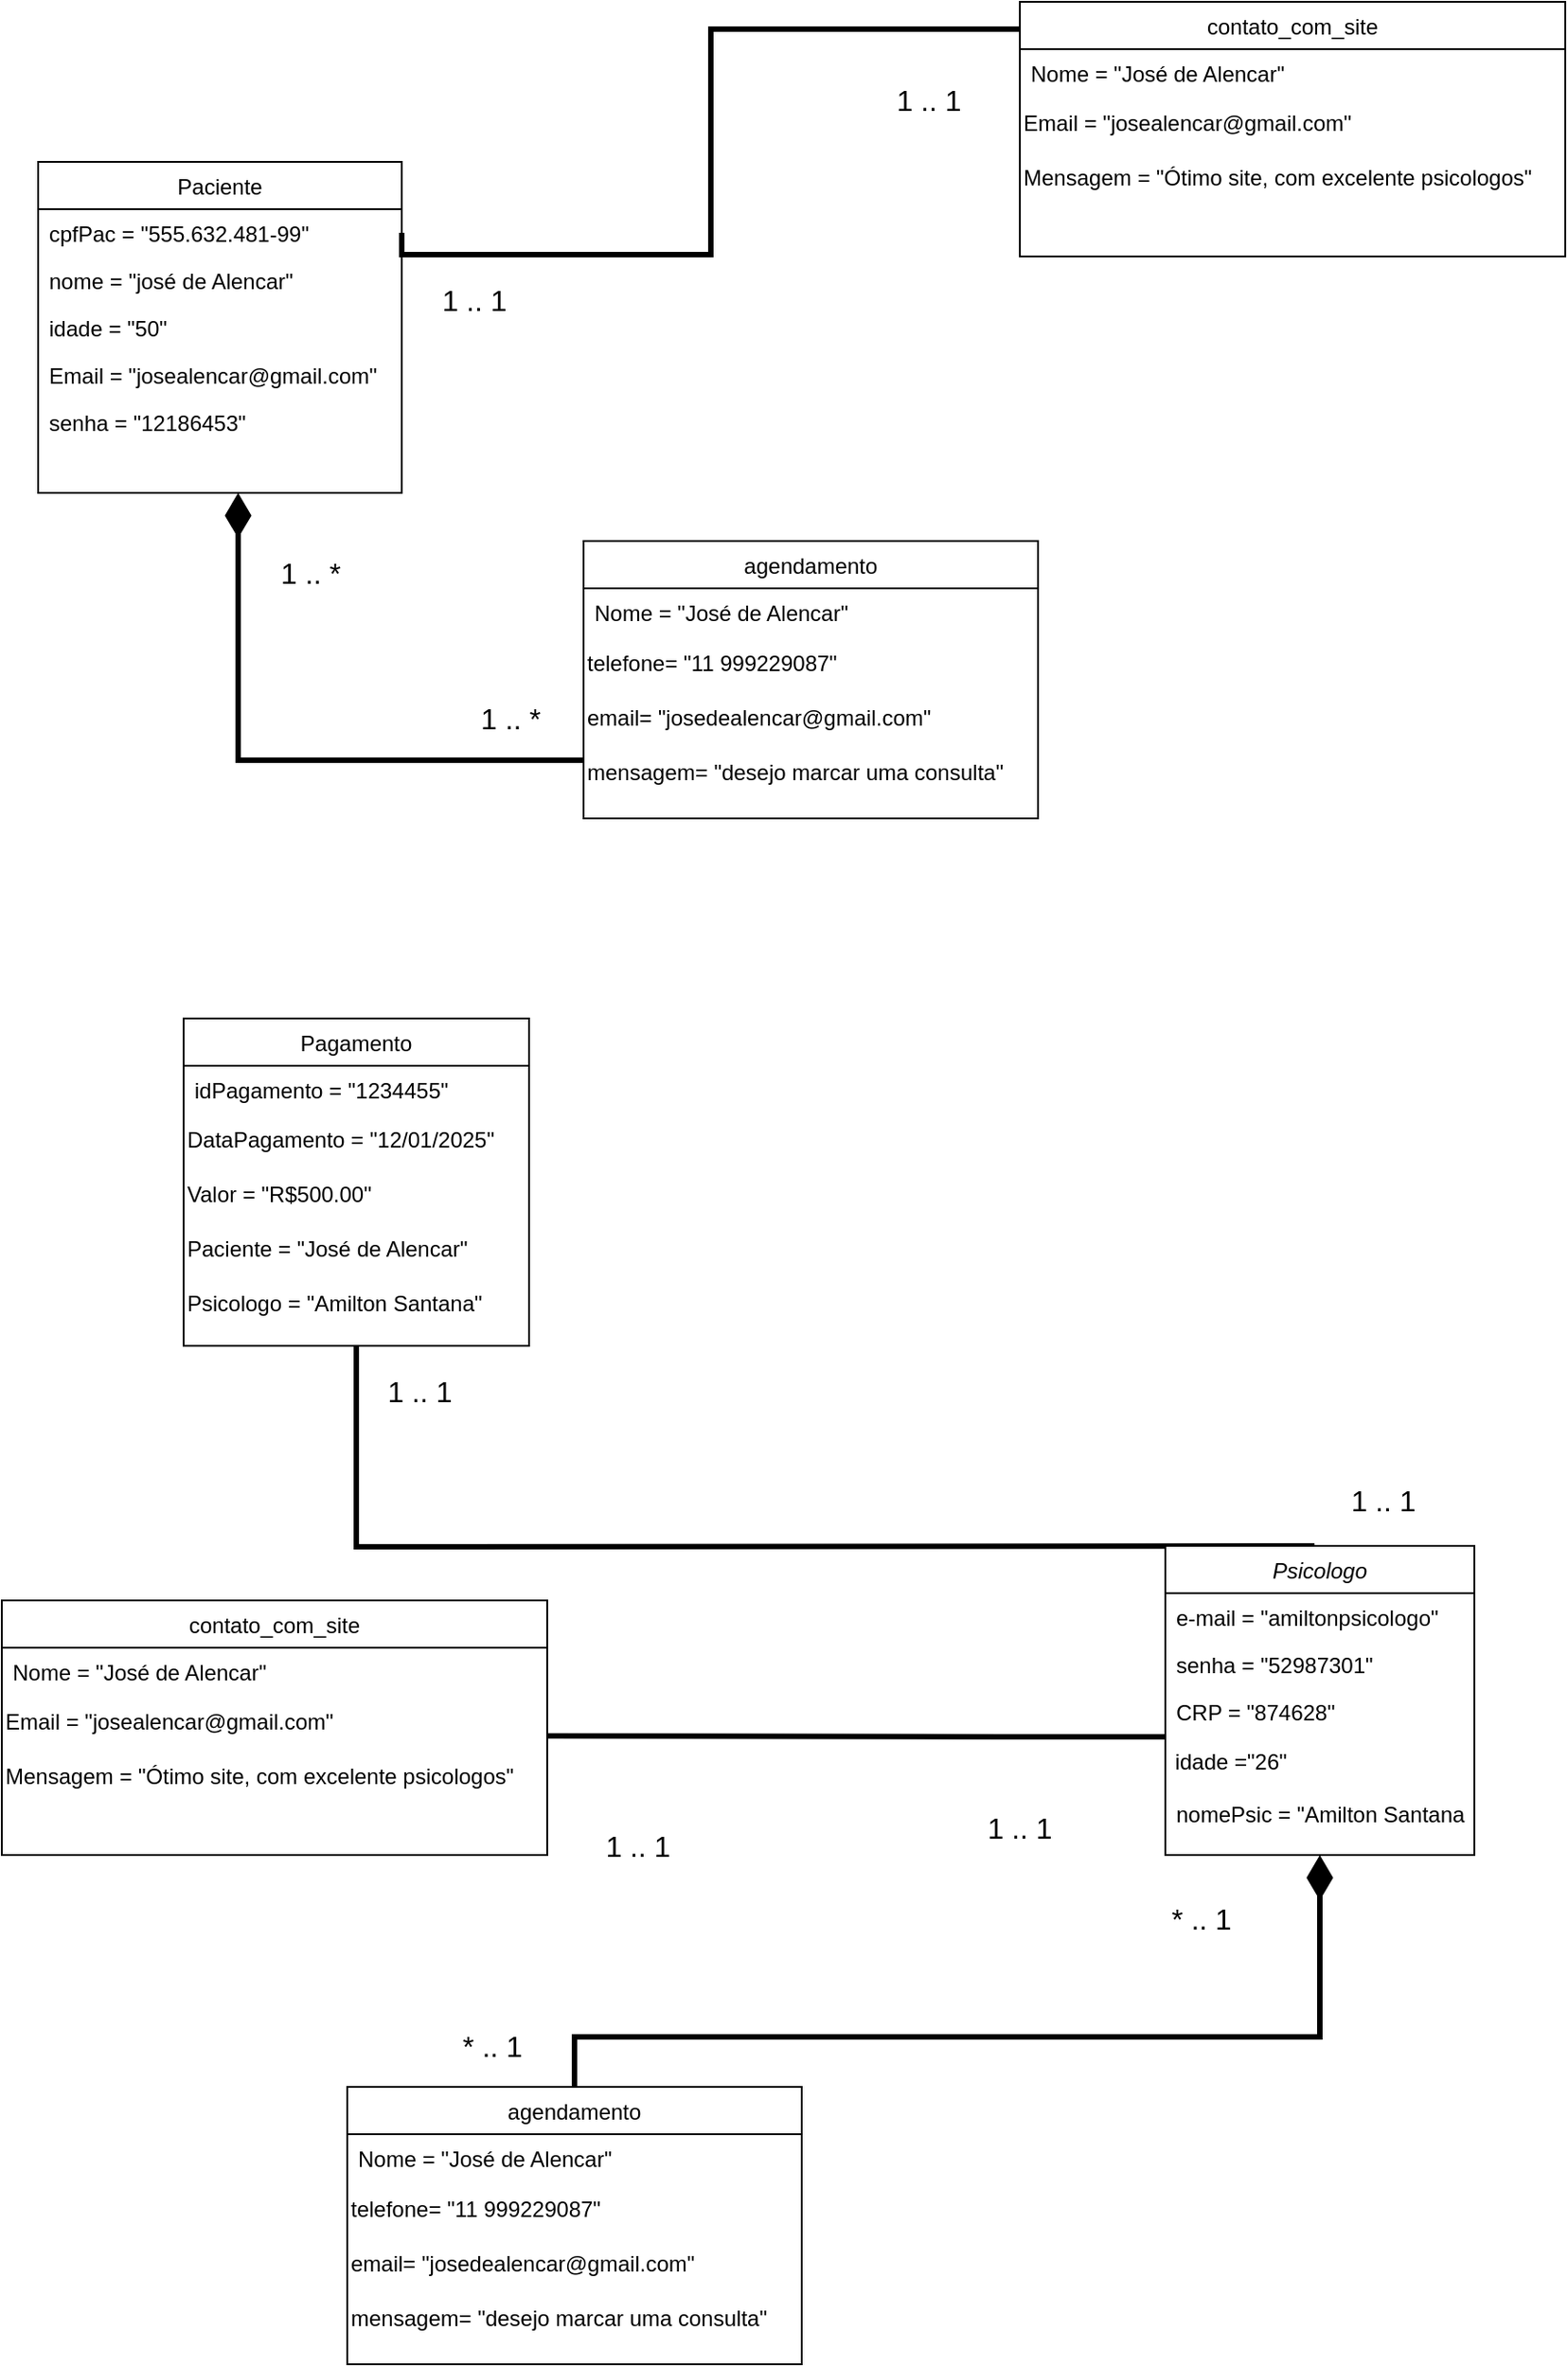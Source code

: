 <mxfile version="24.4.2" type="github">
  <diagram id="C5RBs43oDa-KdzZeNtuy" name="Page-1">
    <mxGraphModel dx="2261" dy="1949" grid="1" gridSize="10" guides="1" tooltips="1" connect="1" arrows="1" fold="1" page="1" pageScale="1" pageWidth="827" pageHeight="1169" math="0" shadow="0">
      <root>
        <mxCell id="WIyWlLk6GJQsqaUBKTNV-0" />
        <mxCell id="WIyWlLk6GJQsqaUBKTNV-1" parent="WIyWlLk6GJQsqaUBKTNV-0" />
        <mxCell id="sao1SYYCnSTZvyZAOk9Y-1" style="edgeStyle=orthogonalEdgeStyle;rounded=0;orthogonalLoop=1;jettySize=auto;html=1;entryX=0.5;entryY=1;entryDx=0;entryDy=0;endArrow=none;endFill=0;strokeWidth=3;" parent="WIyWlLk6GJQsqaUBKTNV-1" target="QvGPnKHI2OlzJQcAXHP5-4" edge="1">
          <mxGeometry relative="1" as="geometry">
            <mxPoint x="402.077" y="820" as="sourcePoint" />
          </mxGeometry>
        </mxCell>
        <mxCell id="950R4n9kMMYiP3tE7jDK-133" style="edgeStyle=orthogonalEdgeStyle;rounded=0;orthogonalLoop=1;jettySize=auto;html=1;strokeWidth=3;endArrow=none;endFill=0;startArrow=diamondThin;startFill=1;startSize=16;" parent="WIyWlLk6GJQsqaUBKTNV-1" source="zkfFHV4jXpPFQw0GAbJ--0" edge="1">
          <mxGeometry relative="1" as="geometry">
            <Array as="points">
              <mxPoint x="405" y="1090" />
              <mxPoint x="-5" y="1090" />
            </Array>
            <mxPoint x="-5" y="1117.5" as="targetPoint" />
          </mxGeometry>
        </mxCell>
        <mxCell id="950R4n9kMMYiP3tE7jDK-135" style="edgeStyle=orthogonalEdgeStyle;rounded=0;orthogonalLoop=1;jettySize=auto;html=1;entryX=1;entryY=0.75;entryDx=0;entryDy=0;endArrow=none;endFill=0;strokeWidth=3;startSize=16;" parent="WIyWlLk6GJQsqaUBKTNV-1" source="zkfFHV4jXpPFQw0GAbJ--0" target="950R4n9kMMYiP3tE7jDK-130" edge="1">
          <mxGeometry relative="1" as="geometry">
            <Array as="points">
              <mxPoint x="230" y="925" />
              <mxPoint x="230" y="925" />
            </Array>
          </mxGeometry>
        </mxCell>
        <mxCell id="zkfFHV4jXpPFQw0GAbJ--0" value="Psicologo" style="swimlane;fontStyle=2;align=center;verticalAlign=top;childLayout=stackLayout;horizontal=1;startSize=26;horizontalStack=0;resizeParent=1;resizeLast=0;collapsible=1;marginBottom=0;rounded=0;shadow=0;strokeWidth=1;" parent="WIyWlLk6GJQsqaUBKTNV-1" vertex="1">
          <mxGeometry x="320" y="820" width="170" height="170" as="geometry">
            <mxRectangle x="230" y="140" width="160" height="26" as="alternateBounds" />
          </mxGeometry>
        </mxCell>
        <mxCell id="zkfFHV4jXpPFQw0GAbJ--2" value="e-mail = &quot;amiltonpsicologo&quot;&#xa;" style="text;align=left;verticalAlign=top;spacingLeft=4;spacingRight=4;overflow=hidden;rotatable=0;points=[[0,0.5],[1,0.5]];portConstraint=eastwest;rounded=0;shadow=0;html=0;" parent="zkfFHV4jXpPFQw0GAbJ--0" vertex="1">
          <mxGeometry y="26" width="170" height="26" as="geometry" />
        </mxCell>
        <mxCell id="zkfFHV4jXpPFQw0GAbJ--3" value="senha = &quot;52987301&quot;" style="text;align=left;verticalAlign=top;spacingLeft=4;spacingRight=4;overflow=hidden;rotatable=0;points=[[0,0.5],[1,0.5]];portConstraint=eastwest;rounded=0;shadow=0;html=0;" parent="zkfFHV4jXpPFQw0GAbJ--0" vertex="1">
          <mxGeometry y="52" width="170" height="26" as="geometry" />
        </mxCell>
        <mxCell id="zkfFHV4jXpPFQw0GAbJ--5" value="CRP = &quot;874628&quot;" style="text;align=left;verticalAlign=top;spacingLeft=4;spacingRight=4;overflow=hidden;rotatable=0;points=[[0,0.5],[1,0.5]];portConstraint=eastwest;" parent="zkfFHV4jXpPFQw0GAbJ--0" vertex="1">
          <mxGeometry y="78" width="170" height="26" as="geometry" />
        </mxCell>
        <mxCell id="8egWWHLPjSnP0qdHddwJ-0" value="&amp;nbsp;idade =&quot;26&quot;" style="text;html=1;align=left;verticalAlign=middle;resizable=0;points=[];autosize=1;strokeColor=none;fillColor=none;" parent="zkfFHV4jXpPFQw0GAbJ--0" vertex="1">
          <mxGeometry y="104" width="170" height="30" as="geometry" />
        </mxCell>
        <mxCell id="zkfFHV4jXpPFQw0GAbJ--1" value="nomePsic = &quot;Amilton Santana&quot;" style="text;align=left;verticalAlign=top;spacingLeft=4;spacingRight=4;overflow=hidden;rotatable=0;points=[[0,0.5],[1,0.5]];portConstraint=eastwest;" parent="zkfFHV4jXpPFQw0GAbJ--0" vertex="1">
          <mxGeometry y="134" width="170" height="26" as="geometry" />
        </mxCell>
        <mxCell id="zkfFHV4jXpPFQw0GAbJ--17" value="Paciente" style="swimlane;fontStyle=0;align=center;verticalAlign=top;childLayout=stackLayout;horizontal=1;startSize=26;horizontalStack=0;resizeParent=1;resizeLast=0;collapsible=1;marginBottom=0;rounded=0;shadow=0;strokeWidth=1;" parent="WIyWlLk6GJQsqaUBKTNV-1" vertex="1">
          <mxGeometry x="-300" y="59" width="200" height="182" as="geometry">
            <mxRectangle x="550" y="140" width="160" height="26" as="alternateBounds" />
          </mxGeometry>
        </mxCell>
        <mxCell id="zkfFHV4jXpPFQw0GAbJ--18" value="cpfPac = &quot;555.632.481-99&quot;" style="text;align=left;verticalAlign=top;spacingLeft=4;spacingRight=4;overflow=hidden;rotatable=0;points=[[0,0.5],[1,0.5]];portConstraint=eastwest;" parent="zkfFHV4jXpPFQw0GAbJ--17" vertex="1">
          <mxGeometry y="26" width="200" height="26" as="geometry" />
        </mxCell>
        <mxCell id="zkfFHV4jXpPFQw0GAbJ--20" value="nome = &quot;josé de Alencar&quot;" style="text;align=left;verticalAlign=top;spacingLeft=4;spacingRight=4;overflow=hidden;rotatable=0;points=[[0,0.5],[1,0.5]];portConstraint=eastwest;rounded=0;shadow=0;html=0;" parent="zkfFHV4jXpPFQw0GAbJ--17" vertex="1">
          <mxGeometry y="52" width="200" height="26" as="geometry" />
        </mxCell>
        <mxCell id="zkfFHV4jXpPFQw0GAbJ--21" value="idade = &quot;50&quot;" style="text;align=left;verticalAlign=top;spacingLeft=4;spacingRight=4;overflow=hidden;rotatable=0;points=[[0,0.5],[1,0.5]];portConstraint=eastwest;rounded=0;shadow=0;html=0;" parent="zkfFHV4jXpPFQw0GAbJ--17" vertex="1">
          <mxGeometry y="78" width="200" height="26" as="geometry" />
        </mxCell>
        <mxCell id="zkfFHV4jXpPFQw0GAbJ--22" value="Email = &quot;josealencar@gmail.com&quot;" style="text;align=left;verticalAlign=top;spacingLeft=4;spacingRight=4;overflow=hidden;rotatable=0;points=[[0,0.5],[1,0.5]];portConstraint=eastwest;rounded=0;shadow=0;html=0;" parent="zkfFHV4jXpPFQw0GAbJ--17" vertex="1">
          <mxGeometry y="104" width="200" height="26" as="geometry" />
        </mxCell>
        <mxCell id="zkfFHV4jXpPFQw0GAbJ--24" value="senha = &quot;12186453&quot;" style="text;align=left;verticalAlign=top;spacingLeft=4;spacingRight=4;overflow=hidden;rotatable=0;points=[[0,0.5],[1,0.5]];portConstraint=eastwest;" parent="zkfFHV4jXpPFQw0GAbJ--17" vertex="1">
          <mxGeometry y="130" width="200" height="26" as="geometry" />
        </mxCell>
        <mxCell id="QvGPnKHI2OlzJQcAXHP5-4" value="Pagamento" style="swimlane;fontStyle=0;align=center;verticalAlign=top;childLayout=stackLayout;horizontal=1;startSize=26;horizontalStack=0;resizeParent=1;resizeLast=0;collapsible=1;marginBottom=0;rounded=0;shadow=0;strokeWidth=1;" parent="WIyWlLk6GJQsqaUBKTNV-1" vertex="1">
          <mxGeometry x="-220" y="530" width="190" height="180" as="geometry">
            <mxRectangle x="340" y="380" width="170" height="26" as="alternateBounds" />
          </mxGeometry>
        </mxCell>
        <mxCell id="QvGPnKHI2OlzJQcAXHP5-5" value="idPagamento = &quot;1234455&quot;" style="text;align=left;verticalAlign=top;spacingLeft=4;spacingRight=4;overflow=hidden;rotatable=0;points=[[0,0.5],[1,0.5]];portConstraint=eastwest;" parent="QvGPnKHI2OlzJQcAXHP5-4" vertex="1">
          <mxGeometry y="26" width="190" height="26" as="geometry" />
        </mxCell>
        <mxCell id="n3AGkGt4mHbZdtDVJLRi-11" value="DataPagamento = &quot;12/01/2025&quot;" style="text;html=1;align=left;verticalAlign=middle;resizable=0;points=[];autosize=1;strokeColor=none;fillColor=none;" parent="QvGPnKHI2OlzJQcAXHP5-4" vertex="1">
          <mxGeometry y="52" width="190" height="30" as="geometry" />
        </mxCell>
        <mxCell id="n3AGkGt4mHbZdtDVJLRi-10" value="Valor = &quot;R$500.00&quot;" style="text;html=1;align=left;verticalAlign=middle;resizable=0;points=[];autosize=1;strokeColor=none;fillColor=none;" parent="QvGPnKHI2OlzJQcAXHP5-4" vertex="1">
          <mxGeometry y="82" width="190" height="30" as="geometry" />
        </mxCell>
        <mxCell id="n3AGkGt4mHbZdtDVJLRi-12" value="Paciente = &quot;José de Alencar&quot;" style="text;html=1;align=left;verticalAlign=middle;resizable=0;points=[];autosize=1;strokeColor=none;fillColor=none;" parent="QvGPnKHI2OlzJQcAXHP5-4" vertex="1">
          <mxGeometry y="112" width="190" height="30" as="geometry" />
        </mxCell>
        <mxCell id="n3AGkGt4mHbZdtDVJLRi-13" value="Psicologo = &quot;Amilton Santana&quot;" style="text;html=1;align=left;verticalAlign=middle;resizable=0;points=[];autosize=1;strokeColor=none;fillColor=none;" parent="QvGPnKHI2OlzJQcAXHP5-4" vertex="1">
          <mxGeometry y="142" width="190" height="30" as="geometry" />
        </mxCell>
        <mxCell id="QvGPnKHI2OlzJQcAXHP5-7" value="agendamento" style="swimlane;fontStyle=0;align=center;verticalAlign=top;childLayout=stackLayout;horizontal=1;startSize=26;horizontalStack=0;resizeParent=1;resizeLast=0;collapsible=1;marginBottom=0;rounded=0;shadow=0;strokeWidth=1;" parent="WIyWlLk6GJQsqaUBKTNV-1" vertex="1">
          <mxGeometry y="267.5" width="250" height="152.5" as="geometry">
            <mxRectangle x="340" y="380" width="170" height="26" as="alternateBounds" />
          </mxGeometry>
        </mxCell>
        <mxCell id="QvGPnKHI2OlzJQcAXHP5-8" value="Nome = &quot;José de Alencar&quot;&#xa;&#xa;&#xa;&#xa;&#xa;&#xa;&#xa;&#xa;&#xa;&#xa;&#xa;" style="text;align=left;verticalAlign=top;spacingLeft=4;spacingRight=4;overflow=hidden;rotatable=0;points=[[0,0.5],[1,0.5]];portConstraint=eastwest;" parent="QvGPnKHI2OlzJQcAXHP5-7" vertex="1">
          <mxGeometry y="26" width="250" height="26" as="geometry" />
        </mxCell>
        <mxCell id="n3AGkGt4mHbZdtDVJLRi-15" value="telefone= &quot;11 999229087&quot;" style="text;html=1;align=left;verticalAlign=middle;resizable=0;points=[];autosize=1;strokeColor=none;fillColor=none;" parent="QvGPnKHI2OlzJQcAXHP5-7" vertex="1">
          <mxGeometry y="52" width="250" height="30" as="geometry" />
        </mxCell>
        <mxCell id="n3AGkGt4mHbZdtDVJLRi-16" value="email= &quot;josedealencar@gmail.com&quot;" style="text;html=1;align=left;verticalAlign=middle;resizable=0;points=[];autosize=1;strokeColor=none;fillColor=none;" parent="QvGPnKHI2OlzJQcAXHP5-7" vertex="1">
          <mxGeometry y="82" width="250" height="30" as="geometry" />
        </mxCell>
        <mxCell id="n3AGkGt4mHbZdtDVJLRi-17" value="mensagem= &quot;desejo marcar uma consulta&quot;" style="text;html=1;align=left;verticalAlign=middle;resizable=0;points=[];autosize=1;strokeColor=none;fillColor=none;" parent="QvGPnKHI2OlzJQcAXHP5-7" vertex="1">
          <mxGeometry y="112" width="250" height="30" as="geometry" />
        </mxCell>
        <mxCell id="n3AGkGt4mHbZdtDVJLRi-33" value="contato_com_site" style="swimlane;fontStyle=0;align=center;verticalAlign=top;childLayout=stackLayout;horizontal=1;startSize=26;horizontalStack=0;resizeParent=1;resizeLast=0;collapsible=1;marginBottom=0;rounded=0;shadow=0;strokeWidth=1;" parent="WIyWlLk6GJQsqaUBKTNV-1" vertex="1">
          <mxGeometry x="240" y="-29" width="300" height="140" as="geometry">
            <mxRectangle x="340" y="380" width="170" height="26" as="alternateBounds" />
          </mxGeometry>
        </mxCell>
        <mxCell id="n3AGkGt4mHbZdtDVJLRi-34" value="Nome = &quot;José de Alencar&quot;" style="text;align=left;verticalAlign=top;spacingLeft=4;spacingRight=4;overflow=hidden;rotatable=0;points=[[0,0.5],[1,0.5]];portConstraint=eastwest;" parent="n3AGkGt4mHbZdtDVJLRi-33" vertex="1">
          <mxGeometry y="26" width="300" height="26" as="geometry" />
        </mxCell>
        <mxCell id="n3AGkGt4mHbZdtDVJLRi-35" value="Email&amp;nbsp;= &quot;josealencar@gmail.com&quot;" style="text;html=1;align=left;verticalAlign=middle;whiteSpace=wrap;rounded=0;" parent="n3AGkGt4mHbZdtDVJLRi-33" vertex="1">
          <mxGeometry y="52" width="300" height="30" as="geometry" />
        </mxCell>
        <mxCell id="n3AGkGt4mHbZdtDVJLRi-36" value="Mensagem = &quot;Ótimo site, com excelente psicologos&quot;" style="text;html=1;align=left;verticalAlign=middle;resizable=0;points=[];autosize=1;strokeColor=none;fillColor=none;" parent="n3AGkGt4mHbZdtDVJLRi-33" vertex="1">
          <mxGeometry y="82" width="300" height="30" as="geometry" />
        </mxCell>
        <mxCell id="pq3FlgAk9hNm56zek5nH-3" style="edgeStyle=orthogonalEdgeStyle;rounded=0;orthogonalLoop=1;jettySize=auto;html=1;endArrow=none;endFill=0;strokeWidth=3;startArrow=diamondThin;startFill=1;startSize=16;" parent="WIyWlLk6GJQsqaUBKTNV-1" source="zkfFHV4jXpPFQw0GAbJ--17" target="QvGPnKHI2OlzJQcAXHP5-7" edge="1">
          <mxGeometry relative="1" as="geometry">
            <Array as="points">
              <mxPoint x="-190" y="388" />
            </Array>
          </mxGeometry>
        </mxCell>
        <mxCell id="pq3FlgAk9hNm56zek5nH-11" style="edgeStyle=orthogonalEdgeStyle;rounded=0;orthogonalLoop=1;jettySize=auto;html=1;entryX=0;entryY=0.114;entryDx=0;entryDy=0;entryPerimeter=0;endArrow=none;endFill=0;strokeWidth=3;exitX=1;exitY=0.5;exitDx=0;exitDy=0;" parent="WIyWlLk6GJQsqaUBKTNV-1" source="zkfFHV4jXpPFQw0GAbJ--18" target="n3AGkGt4mHbZdtDVJLRi-33" edge="1">
          <mxGeometry relative="1" as="geometry">
            <mxPoint x="-90" y="40" as="sourcePoint" />
            <Array as="points">
              <mxPoint x="-100" y="110" />
              <mxPoint x="70" y="110" />
              <mxPoint x="70" y="-14" />
            </Array>
          </mxGeometry>
        </mxCell>
        <mxCell id="950R4n9kMMYiP3tE7jDK-1" value="&lt;font style=&quot;font-size: 16px;&quot;&gt;1 .. 1&lt;/font&gt;" style="text;html=1;align=center;verticalAlign=middle;whiteSpace=wrap;rounded=0;strokeWidth=6;" parent="WIyWlLk6GJQsqaUBKTNV-1" vertex="1">
          <mxGeometry x="410" y="780" width="60" height="30" as="geometry" />
        </mxCell>
        <mxCell id="950R4n9kMMYiP3tE7jDK-10" value="&lt;font style=&quot;font-size: 16px;&quot;&gt;1 .. 1&lt;/font&gt;" style="text;html=1;align=center;verticalAlign=middle;whiteSpace=wrap;rounded=0;strokeWidth=6;" parent="WIyWlLk6GJQsqaUBKTNV-1" vertex="1">
          <mxGeometry x="-90" y="110" width="60" height="50" as="geometry" />
        </mxCell>
        <mxCell id="950R4n9kMMYiP3tE7jDK-11" value="&lt;font style=&quot;font-size: 16px;&quot;&gt;1 .. 1&lt;/font&gt;" style="text;html=1;align=center;verticalAlign=middle;whiteSpace=wrap;rounded=0;strokeWidth=6;" parent="WIyWlLk6GJQsqaUBKTNV-1" vertex="1">
          <mxGeometry x="160" width="60" height="50" as="geometry" />
        </mxCell>
        <mxCell id="950R4n9kMMYiP3tE7jDK-12" value="&lt;font style=&quot;font-size: 16px;&quot;&gt;1 .. *&lt;/font&gt;" style="text;html=1;align=center;verticalAlign=middle;whiteSpace=wrap;rounded=0;strokeWidth=6;" parent="WIyWlLk6GJQsqaUBKTNV-1" vertex="1">
          <mxGeometry x="-180" y="260" width="60" height="50" as="geometry" />
        </mxCell>
        <mxCell id="950R4n9kMMYiP3tE7jDK-13" value="&lt;font style=&quot;font-size: 16px;&quot;&gt;1 .. *&lt;/font&gt;" style="text;html=1;align=center;verticalAlign=middle;whiteSpace=wrap;rounded=0;strokeWidth=6;" parent="WIyWlLk6GJQsqaUBKTNV-1" vertex="1">
          <mxGeometry x="-70" y="340" width="60" height="50" as="geometry" />
        </mxCell>
        <mxCell id="950R4n9kMMYiP3tE7jDK-15" value="&lt;font style=&quot;font-size: 16px;&quot;&gt;1 .. 1&lt;/font&gt;" style="text;html=1;align=center;verticalAlign=middle;whiteSpace=wrap;rounded=0;strokeWidth=6;" parent="WIyWlLk6GJQsqaUBKTNV-1" vertex="1">
          <mxGeometry x="-120" y="720" width="60" height="30" as="geometry" />
        </mxCell>
        <mxCell id="950R4n9kMMYiP3tE7jDK-114" value="&lt;font style=&quot;font-size: 16px;&quot;&gt;* .. 1&lt;/font&gt;" style="text;html=1;align=center;verticalAlign=middle;whiteSpace=wrap;rounded=0;strokeWidth=6;" parent="WIyWlLk6GJQsqaUBKTNV-1" vertex="1">
          <mxGeometry x="-80" y="1080" width="60" height="30" as="geometry" />
        </mxCell>
        <mxCell id="950R4n9kMMYiP3tE7jDK-115" value="&lt;font style=&quot;font-size: 16px;&quot;&gt;* .. 1&lt;/font&gt;" style="text;html=1;align=center;verticalAlign=middle;whiteSpace=wrap;rounded=0;strokeWidth=6;" parent="WIyWlLk6GJQsqaUBKTNV-1" vertex="1">
          <mxGeometry x="320" y="1010" width="40" height="30" as="geometry" />
        </mxCell>
        <mxCell id="950R4n9kMMYiP3tE7jDK-125" value="&lt;font style=&quot;font-size: 16px;&quot;&gt;1 .. 1&lt;/font&gt;" style="text;html=1;align=center;verticalAlign=middle;whiteSpace=wrap;rounded=0;strokeWidth=6;" parent="WIyWlLk6GJQsqaUBKTNV-1" vertex="1">
          <mxGeometry x="210" y="950" width="60" height="50" as="geometry" />
        </mxCell>
        <mxCell id="950R4n9kMMYiP3tE7jDK-127" value="&lt;font style=&quot;font-size: 16px;&quot;&gt;1 .. 1&lt;/font&gt;" style="text;html=1;align=center;verticalAlign=middle;whiteSpace=wrap;rounded=0;strokeWidth=6;" parent="WIyWlLk6GJQsqaUBKTNV-1" vertex="1">
          <mxGeometry y="960" width="60" height="50" as="geometry" />
        </mxCell>
        <mxCell id="950R4n9kMMYiP3tE7jDK-128" value="contato_com_site" style="swimlane;fontStyle=0;align=center;verticalAlign=top;childLayout=stackLayout;horizontal=1;startSize=26;horizontalStack=0;resizeParent=1;resizeLast=0;collapsible=1;marginBottom=0;rounded=0;shadow=0;strokeWidth=1;" parent="WIyWlLk6GJQsqaUBKTNV-1" vertex="1">
          <mxGeometry x="-320" y="850" width="300" height="140" as="geometry">
            <mxRectangle x="340" y="380" width="170" height="26" as="alternateBounds" />
          </mxGeometry>
        </mxCell>
        <mxCell id="950R4n9kMMYiP3tE7jDK-129" value="Nome = &quot;José de Alencar&quot;" style="text;align=left;verticalAlign=top;spacingLeft=4;spacingRight=4;overflow=hidden;rotatable=0;points=[[0,0.5],[1,0.5]];portConstraint=eastwest;" parent="950R4n9kMMYiP3tE7jDK-128" vertex="1">
          <mxGeometry y="26" width="300" height="26" as="geometry" />
        </mxCell>
        <mxCell id="950R4n9kMMYiP3tE7jDK-130" value="Email&amp;nbsp;= &quot;josealencar@gmail.com&quot;" style="text;html=1;align=left;verticalAlign=middle;whiteSpace=wrap;rounded=0;" parent="950R4n9kMMYiP3tE7jDK-128" vertex="1">
          <mxGeometry y="52" width="300" height="30" as="geometry" />
        </mxCell>
        <mxCell id="950R4n9kMMYiP3tE7jDK-131" value="Mensagem = &quot;Ótimo site, com excelente psicologos&quot;" style="text;html=1;align=left;verticalAlign=middle;resizable=0;points=[];autosize=1;strokeColor=none;fillColor=none;" parent="950R4n9kMMYiP3tE7jDK-128" vertex="1">
          <mxGeometry y="82" width="300" height="30" as="geometry" />
        </mxCell>
        <mxCell id="gnfi_5LoaYJmGnV6JSDh-0" value="agendamento" style="swimlane;fontStyle=0;align=center;verticalAlign=top;childLayout=stackLayout;horizontal=1;startSize=26;horizontalStack=0;resizeParent=1;resizeLast=0;collapsible=1;marginBottom=0;rounded=0;shadow=0;strokeWidth=1;" parent="WIyWlLk6GJQsqaUBKTNV-1" vertex="1">
          <mxGeometry x="-130" y="1117.5" width="250" height="152.5" as="geometry">
            <mxRectangle x="340" y="380" width="170" height="26" as="alternateBounds" />
          </mxGeometry>
        </mxCell>
        <mxCell id="gnfi_5LoaYJmGnV6JSDh-1" value="Nome = &quot;José de Alencar&quot;&#xa;&#xa;&#xa;&#xa;&#xa;&#xa;&#xa;&#xa;&#xa;&#xa;&#xa;" style="text;align=left;verticalAlign=top;spacingLeft=4;spacingRight=4;overflow=hidden;rotatable=0;points=[[0,0.5],[1,0.5]];portConstraint=eastwest;" parent="gnfi_5LoaYJmGnV6JSDh-0" vertex="1">
          <mxGeometry y="26" width="250" height="26" as="geometry" />
        </mxCell>
        <mxCell id="gnfi_5LoaYJmGnV6JSDh-2" value="telefone= &quot;11 999229087&quot;" style="text;html=1;align=left;verticalAlign=middle;resizable=0;points=[];autosize=1;strokeColor=none;fillColor=none;" parent="gnfi_5LoaYJmGnV6JSDh-0" vertex="1">
          <mxGeometry y="52" width="250" height="30" as="geometry" />
        </mxCell>
        <mxCell id="gnfi_5LoaYJmGnV6JSDh-3" value="email= &quot;josedealencar@gmail.com&quot;" style="text;html=1;align=left;verticalAlign=middle;resizable=0;points=[];autosize=1;strokeColor=none;fillColor=none;" parent="gnfi_5LoaYJmGnV6JSDh-0" vertex="1">
          <mxGeometry y="82" width="250" height="30" as="geometry" />
        </mxCell>
        <mxCell id="gnfi_5LoaYJmGnV6JSDh-4" value="mensagem= &quot;desejo marcar uma consulta&quot;" style="text;html=1;align=left;verticalAlign=middle;resizable=0;points=[];autosize=1;strokeColor=none;fillColor=none;" parent="gnfi_5LoaYJmGnV6JSDh-0" vertex="1">
          <mxGeometry y="112" width="250" height="30" as="geometry" />
        </mxCell>
      </root>
    </mxGraphModel>
  </diagram>
</mxfile>
